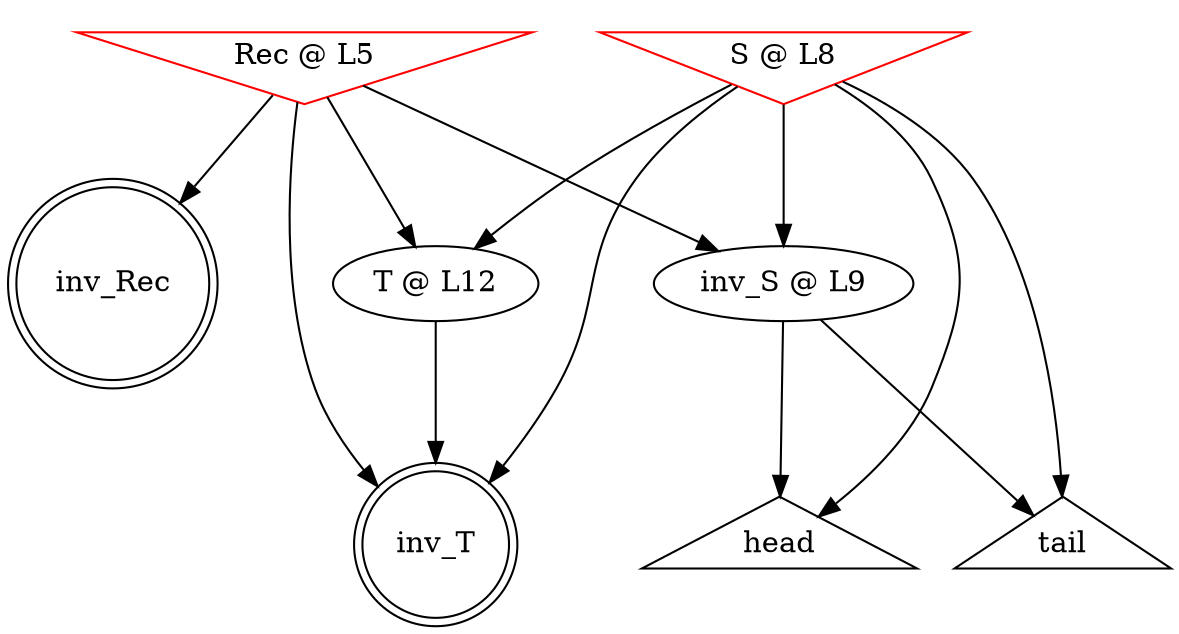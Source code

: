 digraph G {
	 T [label="T @ L12"]
	 inv_T [shape=doublecircle]
	 T -> inv_T;
	 Rec [label="Rec @ L5", shape=invtriangle, color=red]
	 Rec -> T;
	 inv_Rec[shape=doublecircle]
	 Rec -> inv_Rec;
	 Rec -> inv_S;
	 Rec -> inv_T;
	 S [label="S @ L8", shape=invtriangle, color=red]
	 S -> T;
	 head[shape=triangle]
	 S -> head;
	 S -> inv_S;
	 S -> inv_T;
	 tail[shape=triangle]
	 S -> tail;
	 inv_S [label="inv_S @ L9"]
	 inv_S -> head;
	 inv_S -> tail;
}
